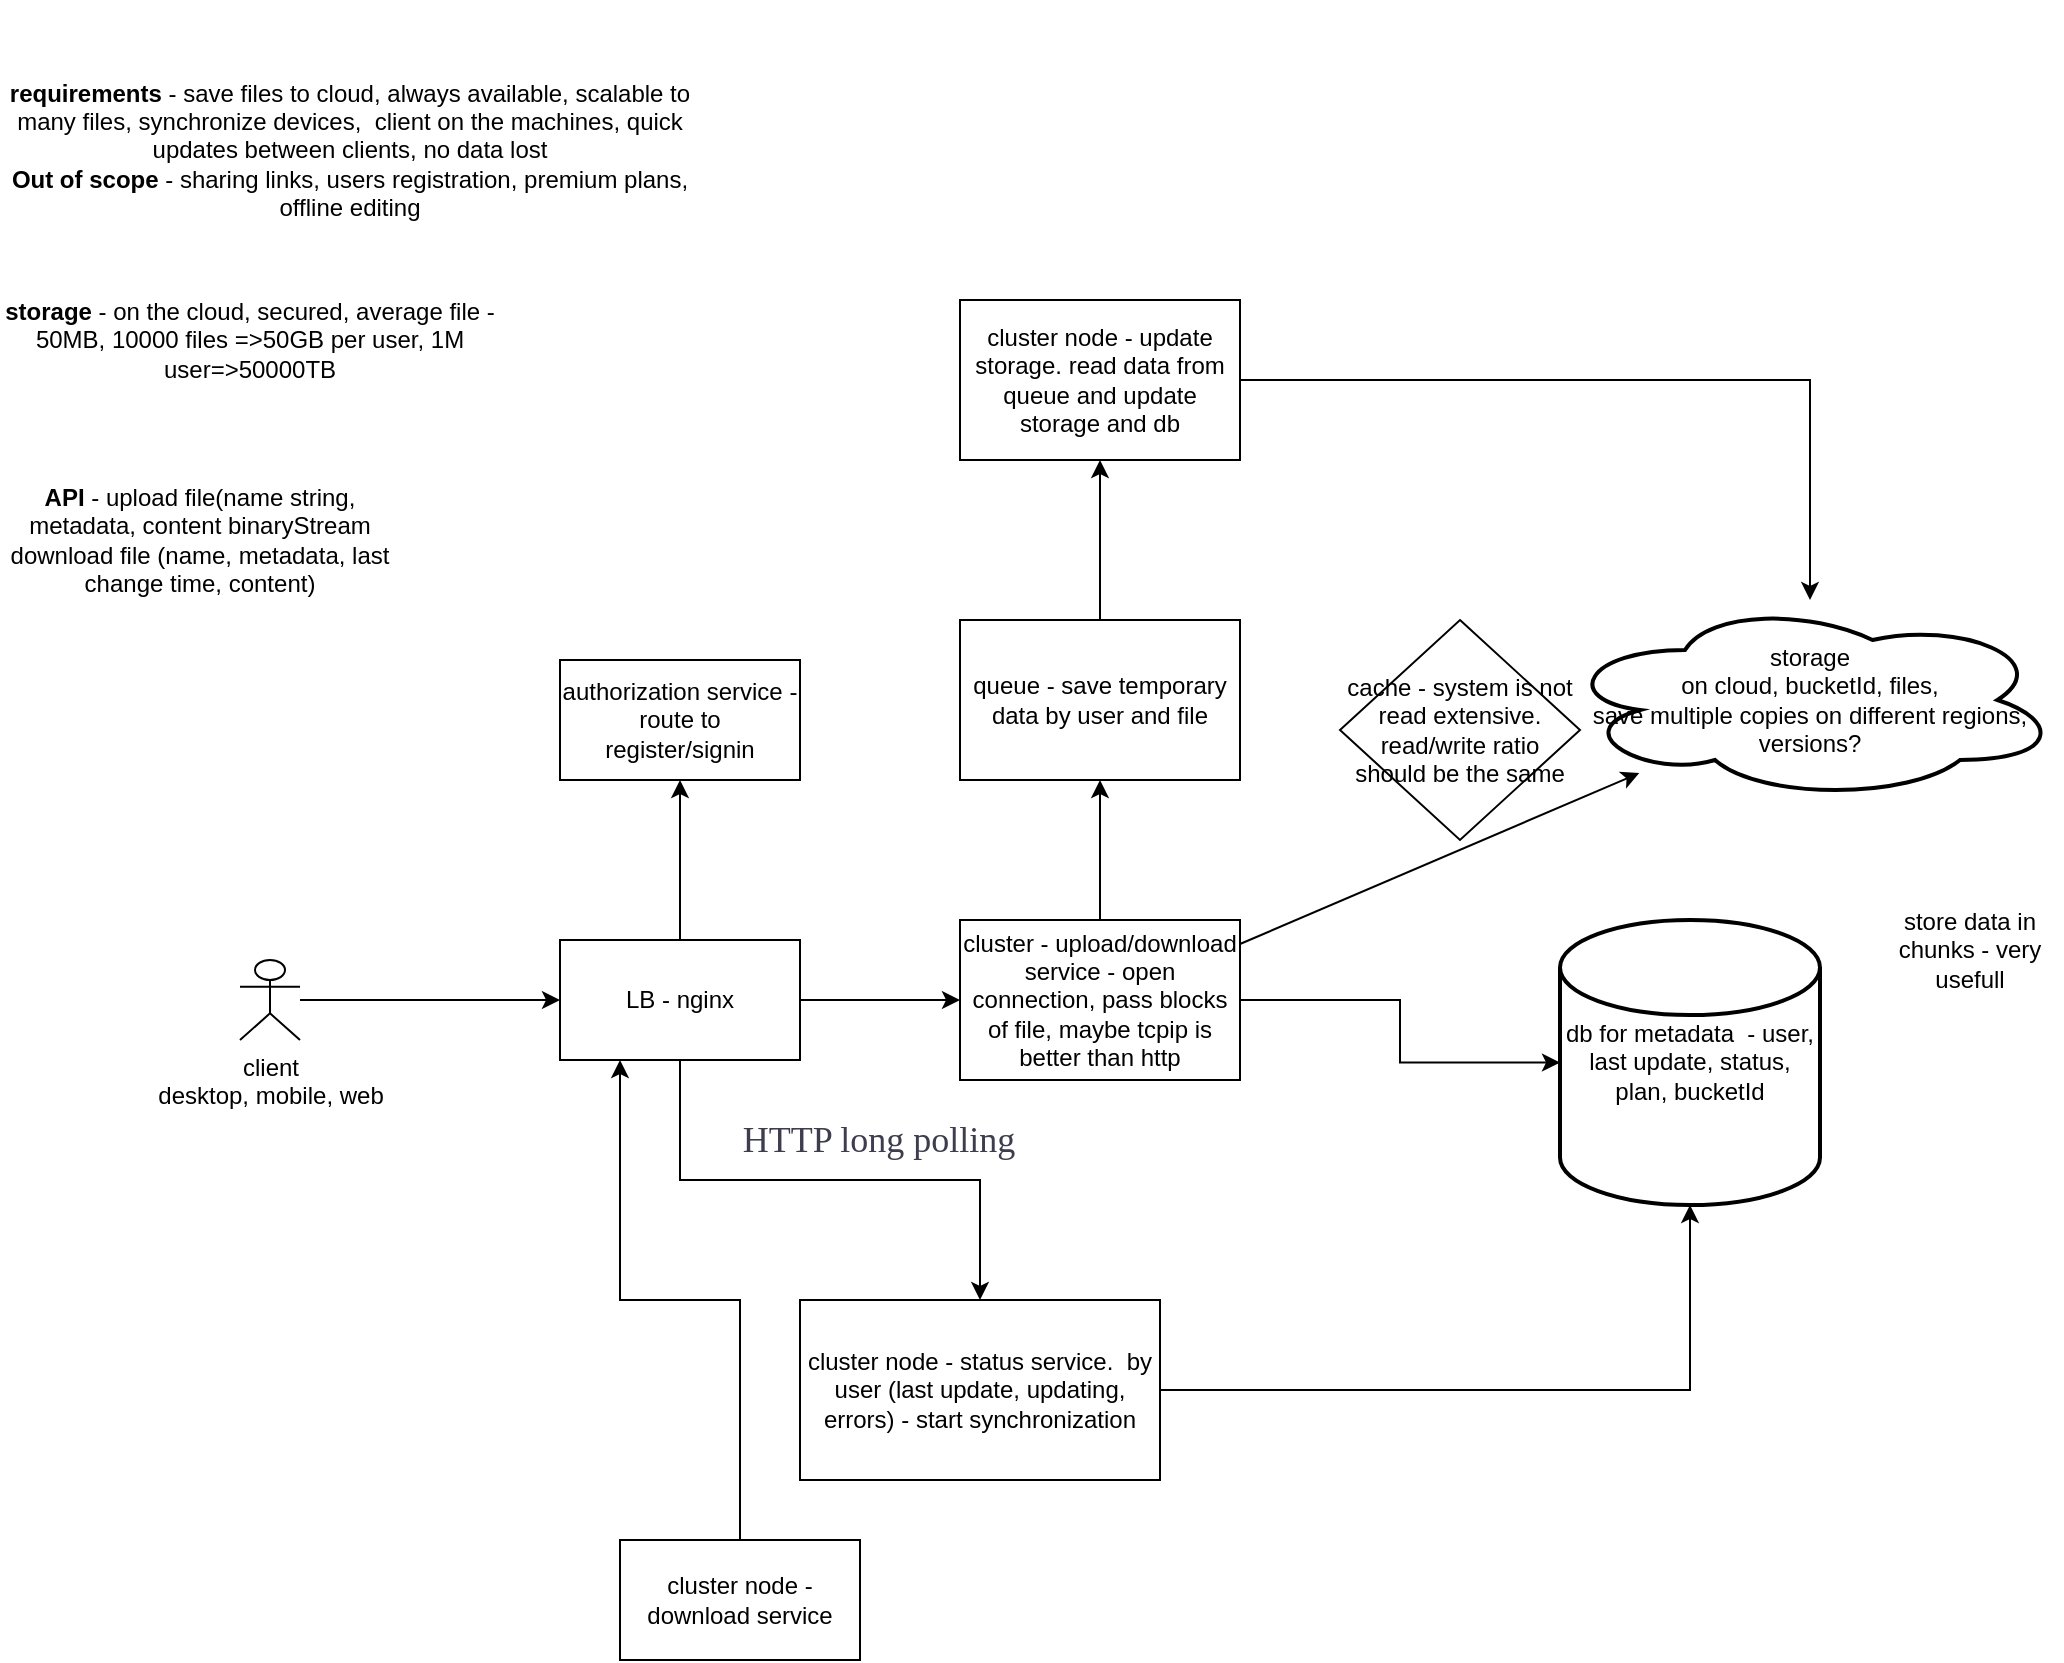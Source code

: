 <mxfile version="13.1.6" type="github"><diagram id="d1pvDqwxy8_JzWVFW5ks" name="Page-1"><mxGraphModel dx="782" dy="1121" grid="1" gridSize="10" guides="1" tooltips="1" connect="1" arrows="1" fold="1" page="1" pageScale="1" pageWidth="850" pageHeight="1100" math="0" shadow="0"><root><mxCell id="0"/><mxCell id="1" parent="0"/><mxCell id="sjwIrRhjWiZrIxXPcVPn-1" value="&lt;b&gt;requirements &lt;/b&gt;- save files to cloud, always available, scalable to many files, synchronize devices,&amp;nbsp; client on the machines, quick updates between clients, no data lost&lt;br&gt;&lt;b&gt;Out of scope&lt;/b&gt; - sharing links, users registration, premium plans, offline editing" style="text;html=1;strokeColor=none;fillColor=none;align=center;verticalAlign=middle;whiteSpace=wrap;rounded=0;" vertex="1" parent="1"><mxGeometry x="40" y="60" width="350" height="150" as="geometry"/></mxCell><mxCell id="sjwIrRhjWiZrIxXPcVPn-2" value="&lt;b&gt;storage &lt;/b&gt;- on the cloud, secured, average file - 50MB, 10000 files =&amp;gt;50GB per user, 1M user=&amp;gt;50000TB" style="text;html=1;strokeColor=none;fillColor=none;align=center;verticalAlign=middle;whiteSpace=wrap;rounded=0;" vertex="1" parent="1"><mxGeometry x="40" y="170" width="250" height="120" as="geometry"/></mxCell><mxCell id="sjwIrRhjWiZrIxXPcVPn-3" value="&lt;b&gt;API &lt;/b&gt;- upload file(name string, metadata, content binaryStream&lt;br&gt;download file (name, metadata, last change time, content)" style="text;html=1;strokeColor=none;fillColor=none;align=center;verticalAlign=middle;whiteSpace=wrap;rounded=0;" vertex="1" parent="1"><mxGeometry x="40" y="260" width="200" height="140" as="geometry"/></mxCell><mxCell id="sjwIrRhjWiZrIxXPcVPn-8" value="" style="edgeStyle=orthogonalEdgeStyle;rounded=0;orthogonalLoop=1;jettySize=auto;html=1;" edge="1" parent="1" source="sjwIrRhjWiZrIxXPcVPn-6" target="sjwIrRhjWiZrIxXPcVPn-7"><mxGeometry relative="1" as="geometry"/></mxCell><mxCell id="sjwIrRhjWiZrIxXPcVPn-6" value="client&lt;br&gt;desktop, mobile, web" style="shape=umlActor;verticalLabelPosition=bottom;labelBackgroundColor=#ffffff;verticalAlign=top;html=1;outlineConnect=0;fontFamily=Helvetica;fontSize=12;fontColor=#000000;align=center;strokeColor=#000000;fillColor=#ffffff;" vertex="1" parent="1"><mxGeometry x="160" y="540" width="30" height="40" as="geometry"/></mxCell><mxCell id="sjwIrRhjWiZrIxXPcVPn-10" value="" style="edgeStyle=orthogonalEdgeStyle;rounded=0;orthogonalLoop=1;jettySize=auto;html=1;" edge="1" parent="1" source="sjwIrRhjWiZrIxXPcVPn-7" target="sjwIrRhjWiZrIxXPcVPn-9"><mxGeometry relative="1" as="geometry"/></mxCell><mxCell id="sjwIrRhjWiZrIxXPcVPn-12" value="" style="edgeStyle=orthogonalEdgeStyle;rounded=0;orthogonalLoop=1;jettySize=auto;html=1;" edge="1" parent="1" source="sjwIrRhjWiZrIxXPcVPn-7" target="sjwIrRhjWiZrIxXPcVPn-11"><mxGeometry relative="1" as="geometry"/></mxCell><mxCell id="sjwIrRhjWiZrIxXPcVPn-18" value="" style="edgeStyle=orthogonalEdgeStyle;rounded=0;orthogonalLoop=1;jettySize=auto;html=1;" edge="1" parent="1" source="sjwIrRhjWiZrIxXPcVPn-7" target="sjwIrRhjWiZrIxXPcVPn-17"><mxGeometry relative="1" as="geometry"/></mxCell><mxCell id="sjwIrRhjWiZrIxXPcVPn-7" value="LB - nginx" style="rounded=0;whiteSpace=wrap;html=1;" vertex="1" parent="1"><mxGeometry x="320" y="530" width="120" height="60" as="geometry"/></mxCell><mxCell id="sjwIrRhjWiZrIxXPcVPn-20" value="" style="edgeStyle=orthogonalEdgeStyle;rounded=0;orthogonalLoop=1;jettySize=auto;html=1;" edge="1" parent="1" source="sjwIrRhjWiZrIxXPcVPn-17" target="sjwIrRhjWiZrIxXPcVPn-15"><mxGeometry relative="1" as="geometry"><mxPoint x="640" y="740" as="targetPoint"/></mxGeometry></mxCell><mxCell id="sjwIrRhjWiZrIxXPcVPn-17" value="cluster node - status service.&amp;nbsp; by user (last update, updating, errors) - start synchronization" style="rounded=0;whiteSpace=wrap;html=1;" vertex="1" parent="1"><mxGeometry x="440" y="710" width="180" height="90" as="geometry"/></mxCell><mxCell id="sjwIrRhjWiZrIxXPcVPn-11" value="authorization service - route to register/signin" style="rounded=0;whiteSpace=wrap;html=1;" vertex="1" parent="1"><mxGeometry x="320" y="390" width="120" height="60" as="geometry"/></mxCell><mxCell id="sjwIrRhjWiZrIxXPcVPn-14" value="" style="edgeStyle=orthogonalEdgeStyle;rounded=0;orthogonalLoop=1;jettySize=auto;html=1;" edge="1" parent="1" source="sjwIrRhjWiZrIxXPcVPn-9" target="sjwIrRhjWiZrIxXPcVPn-13"><mxGeometry relative="1" as="geometry"/></mxCell><mxCell id="sjwIrRhjWiZrIxXPcVPn-16" value="" style="edgeStyle=orthogonalEdgeStyle;rounded=0;orthogonalLoop=1;jettySize=auto;html=1;" edge="1" parent="1" source="sjwIrRhjWiZrIxXPcVPn-9" target="sjwIrRhjWiZrIxXPcVPn-15"><mxGeometry relative="1" as="geometry"/></mxCell><mxCell id="sjwIrRhjWiZrIxXPcVPn-9" value="cluster - upload/download service - open connection, pass blocks of file, maybe tcpip is better than http" style="rounded=0;whiteSpace=wrap;html=1;" vertex="1" parent="1"><mxGeometry x="520" y="520" width="140" height="80" as="geometry"/></mxCell><mxCell id="sjwIrRhjWiZrIxXPcVPn-21" value="storage&lt;br&gt;on cloud,&amp;nbsp;bucketId, files, &lt;br&gt;save multiple copies on different regions, &lt;br&gt;versions?" style="ellipse;shape=cloud;whiteSpace=wrap;html=1;fontFamily=Helvetica;fontSize=12;fontColor=#000000;align=center;strokeColor=#000000;strokeWidth=2;fillColor=#ffffff;" vertex="1" parent="1"><mxGeometry x="820" y="360" width="250" height="100" as="geometry"/></mxCell><mxCell id="sjwIrRhjWiZrIxXPcVPn-15" value="db for metadata&amp;nbsp; - user, last update, status, plan, bucketId" style="strokeWidth=2;html=1;shape=mxgraph.flowchart.database;whiteSpace=wrap;fontFamily=Helvetica;fontSize=12;fontColor=#000000;align=center;strokeColor=#000000;fillColor=#ffffff;" vertex="1" parent="1"><mxGeometry x="820" y="520" width="130" height="142.5" as="geometry"/></mxCell><mxCell id="sjwIrRhjWiZrIxXPcVPn-28" value="" style="edgeStyle=orthogonalEdgeStyle;rounded=0;orthogonalLoop=1;jettySize=auto;html=1;" edge="1" parent="1" source="sjwIrRhjWiZrIxXPcVPn-13" target="sjwIrRhjWiZrIxXPcVPn-27"><mxGeometry relative="1" as="geometry"/></mxCell><mxCell id="sjwIrRhjWiZrIxXPcVPn-13" value="queue - save temporary data by user and file" style="rounded=0;whiteSpace=wrap;html=1;" vertex="1" parent="1"><mxGeometry x="520" y="370" width="140" height="80" as="geometry"/></mxCell><mxCell id="sjwIrRhjWiZrIxXPcVPn-30" value="" style="edgeStyle=orthogonalEdgeStyle;rounded=0;orthogonalLoop=1;jettySize=auto;html=1;" edge="1" parent="1" source="sjwIrRhjWiZrIxXPcVPn-27" target="sjwIrRhjWiZrIxXPcVPn-21"><mxGeometry relative="1" as="geometry"><mxPoint x="740" y="250" as="targetPoint"/></mxGeometry></mxCell><mxCell id="sjwIrRhjWiZrIxXPcVPn-27" value="cluster node - update storage. read data from queue and update storage and db" style="rounded=0;whiteSpace=wrap;html=1;" vertex="1" parent="1"><mxGeometry x="520" y="210" width="140" height="80" as="geometry"/></mxCell><mxCell id="sjwIrRhjWiZrIxXPcVPn-26" value="" style="edgeStyle=orthogonalEdgeStyle;rounded=0;orthogonalLoop=1;jettySize=auto;html=1;entryX=0.25;entryY=1;entryDx=0;entryDy=0;" edge="1" parent="1" source="sjwIrRhjWiZrIxXPcVPn-24" target="sjwIrRhjWiZrIxXPcVPn-7"><mxGeometry relative="1" as="geometry"><mxPoint x="410" y="750" as="targetPoint"/></mxGeometry></mxCell><mxCell id="sjwIrRhjWiZrIxXPcVPn-24" value="cluster node - download service" style="rounded=0;whiteSpace=wrap;html=1;" vertex="1" parent="1"><mxGeometry x="350" y="830" width="120" height="60" as="geometry"/></mxCell><mxCell id="sjwIrRhjWiZrIxXPcVPn-31" value="cache - system is not read extensive. read/write ratio should be the same" style="rhombus;whiteSpace=wrap;html=1;" vertex="1" parent="1"><mxGeometry x="710" y="370" width="120" height="110" as="geometry"/></mxCell><mxCell id="sjwIrRhjWiZrIxXPcVPn-34" value="store data in chunks - very usefull" style="text;html=1;strokeColor=none;fillColor=none;align=center;verticalAlign=middle;whiteSpace=wrap;rounded=0;" vertex="1" parent="1"><mxGeometry x="980" y="510" width="90" height="50" as="geometry"/></mxCell><mxCell id="sjwIrRhjWiZrIxXPcVPn-35" value="" style="endArrow=classic;html=1;exitX=1;exitY=0.15;exitDx=0;exitDy=0;exitPerimeter=0;" edge="1" parent="1" source="sjwIrRhjWiZrIxXPcVPn-9" target="sjwIrRhjWiZrIxXPcVPn-21"><mxGeometry width="50" height="50" relative="1" as="geometry"><mxPoint x="560" y="590" as="sourcePoint"/><mxPoint x="610" y="540" as="targetPoint"/></mxGeometry></mxCell><mxCell id="sjwIrRhjWiZrIxXPcVPn-36" value="&lt;span style=&quot;color: rgb(61 , 61 , 78) ; font-family: &amp;#34;droid serif&amp;#34; , &amp;#34;georgia&amp;#34; , serif ; font-size: 18px ; background-color: rgb(255 , 255 , 255)&quot;&gt;HTTP long polling&lt;/span&gt;" style="text;html=1;align=center;verticalAlign=middle;resizable=0;points=[];autosize=1;" vertex="1" parent="1"><mxGeometry x="399" y="620" width="160" height="20" as="geometry"/></mxCell></root></mxGraphModel></diagram></mxfile>